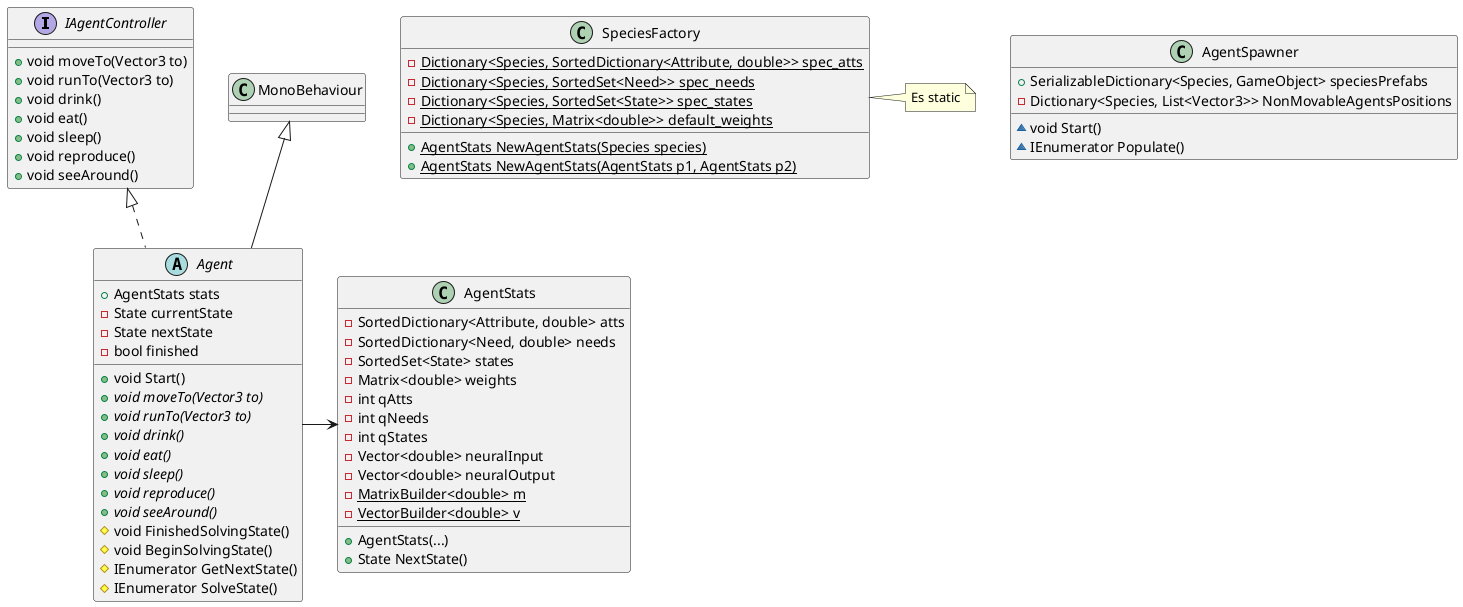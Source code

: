 @startuml
IAgentController <|.. Agent
Agent -> AgentStats
MonoBehaviour <|-- Agent

interface IAgentController {
+void moveTo(Vector3 to)
+void runTo(Vector3 to)
+void drink()
+void eat()
+void sleep()
+void reproduce() 
+void seeAround() 
}

abstract class Agent {
+AgentStats stats
-State currentState
-State nextState
-bool finished
+void Start()
+{abstract} void moveTo(Vector3 to)
+{abstract} void runTo(Vector3 to)
+{abstract} void drink()
+{abstract} void eat()
+{abstract} void sleep()
+{abstract} void reproduce() 
+{abstract} void seeAround() 
#void FinishedSolvingState()
#void BeginSolvingState()
#IEnumerator GetNextState()
#IEnumerator SolveState()
}

class AgentStats {
-SortedDictionary<Attribute, double> atts
-SortedDictionary<Need, double> needs
-SortedSet<State> states
-Matrix<double> weights
-int qAtts
-int qNeeds
-int qStates
-Vector<double> neuralInput
-Vector<double> neuralOutput
-{static}MatrixBuilder<double> m
-{static}VectorBuilder<double> v
'+AgentStats(SortedDictionary<Attribute, double> atts, SortedDictionary<Need, double> needs, SortedSet<State> states, Matrix<double> weights) {
+AgentStats(...)
+State NextState()
}

class AgentSpawner {
+SerializableDictionary<Species, GameObject> speciesPrefabs
-Dictionary<Species, List<Vector3>> NonMovableAgentsPositions 
~void Start()
~IEnumerator Populate()
}

class SpeciesFactory {
-{static} Dictionary<Species, SortedDictionary<Attribute, double>> spec_atts
-{static} Dictionary<Species, SortedSet<Need>> spec_needs
-{static} Dictionary<Species, SortedSet<State>> spec_states
-{static} Dictionary<Species, Matrix<double>> default_weights
+{static} AgentStats NewAgentStats(Species species)
+{static} AgentStats NewAgentStats(AgentStats p1, AgentStats p2)
}

note right of SpeciesFactory
Es static
end note

@enduml
